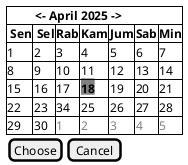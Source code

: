 @startsalt
{
  {#
    <b>         <- April 2025 ->|*|*|*|*|*|*|*
    |<b> Sen|<b> Sel|<b>Rab|<b>Kam|<b>Jum|<b>Sab|<b>Min|*
    |1 |2 |3 |4 |5 |6 |7 |*
    |8 |9 |10|11|12|13|14|*
    |15|16|17|<b><back:grey>18</back>|19|20|21|*
    |22|23|34|25|26|27|28|*
    |29|30|<color:gray>1|<color:gray>2|<color:gray>3|<color:gray>4|<color:gray>5|*
  }
    {[Choose]|[Cancel]}
}
@endsalt